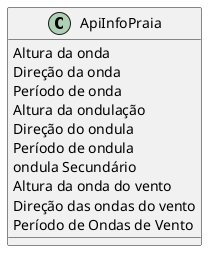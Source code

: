 @startuml class
class ApiInfoPraia {
  Altura da onda
  Direção da onda
  Período de onda
  Altura da ondulação
  Direção do ondula
  Período de ondula
  ondula Secundário
  Altura da onda do vento
  Direção das ondas do vento
  Período de Ondas de Vento
}
@enduml